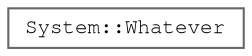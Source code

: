 digraph "Graphical Class Hierarchy"
{
 // LATEX_PDF_SIZE
  bgcolor="transparent";
  edge [fontname=FreeMono,fontsize=10,labelfontname=FreeMono,labelfontsize=10];
  node [fontname=FreeMono,fontsize=10,shape=box,height=0.2,width=0.4];
  rankdir="LR";
  Node0 [label="System::Whatever",height=0.2,width=0.4,color="grey40", fillcolor="white", style="filled",URL="$struct_system_1_1_whatever.html",tooltip=" "];
}
